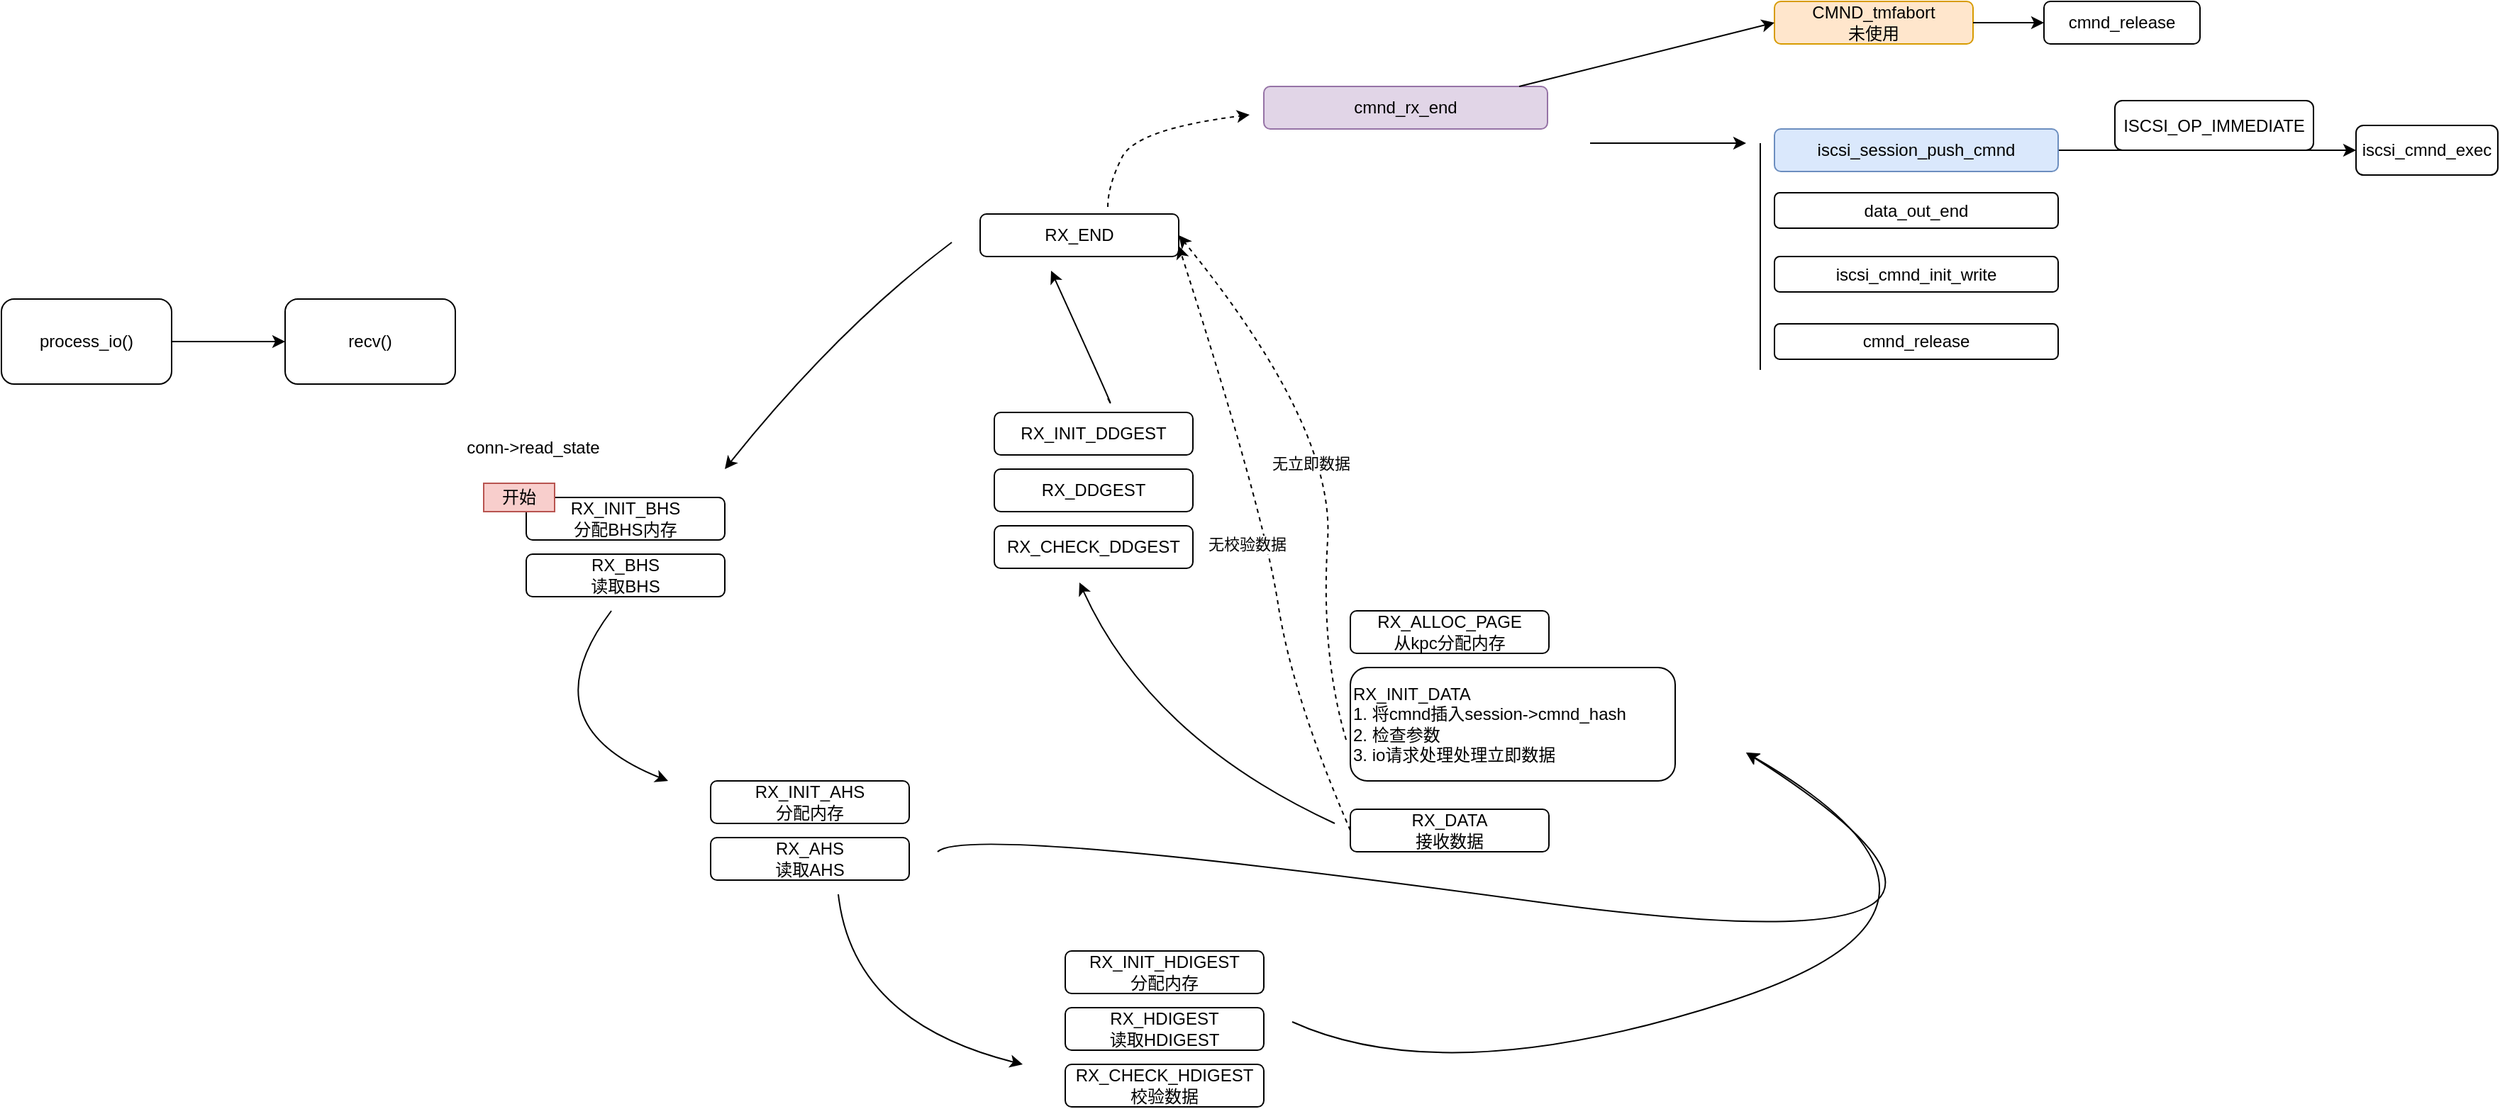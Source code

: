 <mxfile version="20.8.23" type="github">
  <diagram id="cpIiz0hkxJm84qq82TX_" name="第 1 页">
    <mxGraphModel dx="1194" dy="877" grid="1" gridSize="10" guides="1" tooltips="1" connect="1" arrows="1" fold="1" page="1" pageScale="1" pageWidth="827" pageHeight="1169" math="0" shadow="0">
      <root>
        <mxCell id="0" />
        <mxCell id="1" parent="0" />
        <mxCell id="Y4RRBgap4qox0ThQ7hxp-2" value="" style="edgeStyle=none;html=1;" edge="1" parent="1" source="Y4RRBgap4qox0ThQ7hxp-3" target="Y4RRBgap4qox0ThQ7hxp-4">
          <mxGeometry relative="1" as="geometry" />
        </mxCell>
        <mxCell id="Y4RRBgap4qox0ThQ7hxp-3" value="process_io()" style="rounded=1;whiteSpace=wrap;html=1;" vertex="1" parent="1">
          <mxGeometry x="150" y="210" width="120" height="60" as="geometry" />
        </mxCell>
        <mxCell id="Y4RRBgap4qox0ThQ7hxp-4" value="recv()" style="rounded=1;whiteSpace=wrap;html=1;" vertex="1" parent="1">
          <mxGeometry x="350" y="210" width="120" height="60" as="geometry" />
        </mxCell>
        <mxCell id="Y4RRBgap4qox0ThQ7hxp-5" value="conn-&amp;gt;read_state" style="text;html=1;strokeColor=none;fillColor=none;align=center;verticalAlign=middle;whiteSpace=wrap;rounded=0;" vertex="1" parent="1">
          <mxGeometry x="470" y="300" width="110" height="30" as="geometry" />
        </mxCell>
        <mxCell id="Y4RRBgap4qox0ThQ7hxp-6" value="RX_INIT_BHS&lt;br&gt;分配BHS内存" style="rounded=1;whiteSpace=wrap;html=1;" vertex="1" parent="1">
          <mxGeometry x="520" y="350" width="140" height="30" as="geometry" />
        </mxCell>
        <mxCell id="Y4RRBgap4qox0ThQ7hxp-7" value="RX_BHS&lt;br&gt;读取BHS" style="rounded=1;whiteSpace=wrap;html=1;" vertex="1" parent="1">
          <mxGeometry x="520" y="390" width="140" height="30" as="geometry" />
        </mxCell>
        <mxCell id="Y4RRBgap4qox0ThQ7hxp-8" value="RX_INIT_AHS&lt;br&gt;分配内存" style="rounded=1;whiteSpace=wrap;html=1;" vertex="1" parent="1">
          <mxGeometry x="650" y="550" width="140" height="30" as="geometry" />
        </mxCell>
        <mxCell id="Y4RRBgap4qox0ThQ7hxp-9" value="RX_AHS&lt;br&gt;读取AHS" style="rounded=1;whiteSpace=wrap;html=1;" vertex="1" parent="1">
          <mxGeometry x="650" y="590" width="140" height="30" as="geometry" />
        </mxCell>
        <mxCell id="Y4RRBgap4qox0ThQ7hxp-10" value="RX_INIT_HDIGEST&lt;br&gt;分配内存" style="rounded=1;whiteSpace=wrap;html=1;" vertex="1" parent="1">
          <mxGeometry x="900" y="670" width="140" height="30" as="geometry" />
        </mxCell>
        <mxCell id="Y4RRBgap4qox0ThQ7hxp-11" value="RX_HDIGEST&lt;br&gt;读取HDIGEST" style="rounded=1;whiteSpace=wrap;html=1;" vertex="1" parent="1">
          <mxGeometry x="900" y="710" width="140" height="30" as="geometry" />
        </mxCell>
        <mxCell id="Y4RRBgap4qox0ThQ7hxp-12" value="RX_CHECK_HDIGEST&lt;br&gt;校验数据" style="rounded=1;whiteSpace=wrap;html=1;" vertex="1" parent="1">
          <mxGeometry x="900" y="750" width="140" height="30" as="geometry" />
        </mxCell>
        <mxCell id="Y4RRBgap4qox0ThQ7hxp-13" value="" style="curved=1;endArrow=classic;html=1;" edge="1" parent="1">
          <mxGeometry width="50" height="50" relative="1" as="geometry">
            <mxPoint x="580" y="430" as="sourcePoint" />
            <mxPoint x="620" y="550" as="targetPoint" />
            <Array as="points">
              <mxPoint x="520" y="510" />
            </Array>
          </mxGeometry>
        </mxCell>
        <mxCell id="Y4RRBgap4qox0ThQ7hxp-14" value="" style="curved=1;endArrow=classic;html=1;" edge="1" parent="1">
          <mxGeometry width="50" height="50" relative="1" as="geometry">
            <mxPoint x="740" y="630" as="sourcePoint" />
            <mxPoint x="870" y="750" as="targetPoint" />
            <Array as="points">
              <mxPoint x="750" y="720" />
            </Array>
          </mxGeometry>
        </mxCell>
        <mxCell id="Y4RRBgap4qox0ThQ7hxp-18" value="" style="curved=1;endArrow=classic;html=1;" edge="1" parent="1">
          <mxGeometry width="50" height="50" relative="1" as="geometry">
            <mxPoint x="1060" y="720" as="sourcePoint" />
            <mxPoint x="1380" y="530" as="targetPoint" />
            <Array as="points">
              <mxPoint x="1170" y="770" />
              <mxPoint x="1570" y="640" />
            </Array>
          </mxGeometry>
        </mxCell>
        <mxCell id="Y4RRBgap4qox0ThQ7hxp-19" value="" style="group" vertex="1" connectable="0" parent="1">
          <mxGeometry x="1101" y="430" width="229" height="170" as="geometry" />
        </mxCell>
        <mxCell id="Y4RRBgap4qox0ThQ7hxp-15" value="RX_ALLOC_PAGE&lt;br&gt;从kpc分配内存" style="rounded=1;whiteSpace=wrap;html=1;" vertex="1" parent="Y4RRBgap4qox0ThQ7hxp-19">
          <mxGeometry width="140" height="30" as="geometry" />
        </mxCell>
        <mxCell id="Y4RRBgap4qox0ThQ7hxp-16" value="RX_INIT_DATA&lt;br&gt;1. 将cmnd插入session-&amp;gt;cmnd_hash&lt;br&gt;2. 检查参数&lt;br&gt;3. io请求处理处理立即数据" style="rounded=1;whiteSpace=wrap;html=1;align=left;" vertex="1" parent="Y4RRBgap4qox0ThQ7hxp-19">
          <mxGeometry y="40" width="229" height="80" as="geometry" />
        </mxCell>
        <mxCell id="Y4RRBgap4qox0ThQ7hxp-17" value="RX_DATA&lt;br&gt;接收数据" style="rounded=1;whiteSpace=wrap;html=1;" vertex="1" parent="Y4RRBgap4qox0ThQ7hxp-19">
          <mxGeometry y="140" width="140" height="30" as="geometry" />
        </mxCell>
        <mxCell id="Y4RRBgap4qox0ThQ7hxp-20" value="" style="curved=1;endArrow=classic;html=1;rounded=0;" edge="1" parent="1">
          <mxGeometry width="50" height="50" relative="1" as="geometry">
            <mxPoint x="810" y="600" as="sourcePoint" />
            <mxPoint x="1380" y="530" as="targetPoint" />
            <Array as="points">
              <mxPoint x="830" y="580" />
              <mxPoint x="1630" y="690" />
            </Array>
          </mxGeometry>
        </mxCell>
        <mxCell id="Y4RRBgap4qox0ThQ7hxp-24" value="" style="group" vertex="1" connectable="0" parent="1">
          <mxGeometry x="850" y="290" width="140" height="110" as="geometry" />
        </mxCell>
        <mxCell id="Y4RRBgap4qox0ThQ7hxp-21" value="RX_INIT_DDGEST" style="rounded=1;whiteSpace=wrap;html=1;" vertex="1" parent="Y4RRBgap4qox0ThQ7hxp-24">
          <mxGeometry width="140" height="30" as="geometry" />
        </mxCell>
        <mxCell id="Y4RRBgap4qox0ThQ7hxp-22" value="RX_DDGEST" style="rounded=1;whiteSpace=wrap;html=1;" vertex="1" parent="Y4RRBgap4qox0ThQ7hxp-24">
          <mxGeometry y="40" width="140" height="30" as="geometry" />
        </mxCell>
        <mxCell id="Y4RRBgap4qox0ThQ7hxp-23" value="RX_CHECK_DDGEST" style="rounded=1;whiteSpace=wrap;html=1;" vertex="1" parent="Y4RRBgap4qox0ThQ7hxp-24">
          <mxGeometry y="80" width="140" height="30" as="geometry" />
        </mxCell>
        <mxCell id="Y4RRBgap4qox0ThQ7hxp-25" value="RX_END" style="rounded=1;whiteSpace=wrap;html=1;" vertex="1" parent="1">
          <mxGeometry x="840" y="150" width="140" height="30" as="geometry" />
        </mxCell>
        <mxCell id="Y4RRBgap4qox0ThQ7hxp-26" value="" style="curved=1;endArrow=classic;html=1;rounded=0;exitX=-0.013;exitY=0.638;exitDx=0;exitDy=0;entryX=1;entryY=0.5;entryDx=0;entryDy=0;dashed=1;exitPerimeter=0;" edge="1" parent="1" source="Y4RRBgap4qox0ThQ7hxp-16" target="Y4RRBgap4qox0ThQ7hxp-25">
          <mxGeometry width="50" height="50" relative="1" as="geometry">
            <mxPoint x="1350" y="500" as="sourcePoint" />
            <mxPoint x="1620" y="410" as="targetPoint" />
            <Array as="points">
              <mxPoint x="1080" y="460" />
              <mxPoint x="1090" y="300" />
            </Array>
          </mxGeometry>
        </mxCell>
        <mxCell id="Y4RRBgap4qox0ThQ7hxp-27" value="无立即数据" style="edgeLabel;html=1;align=center;verticalAlign=middle;resizable=0;points=[];" vertex="1" connectable="0" parent="Y4RRBgap4qox0ThQ7hxp-26">
          <mxGeometry x="-0.009" y="16" relative="1" as="geometry">
            <mxPoint as="offset" />
          </mxGeometry>
        </mxCell>
        <mxCell id="Y4RRBgap4qox0ThQ7hxp-29" value="" style="curved=1;endArrow=classic;html=1;rounded=0;exitX=0;exitY=0.5;exitDx=0;exitDy=0;entryX=1;entryY=0.75;entryDx=0;entryDy=0;dashed=1;" edge="1" parent="1" source="Y4RRBgap4qox0ThQ7hxp-17" target="Y4RRBgap4qox0ThQ7hxp-25">
          <mxGeometry width="50" height="50" relative="1" as="geometry">
            <mxPoint x="1108" y="531" as="sourcePoint" />
            <mxPoint x="990" y="175" as="targetPoint" />
            <Array as="points">
              <mxPoint x="1060" y="490" />
              <mxPoint x="1040" y="360" />
            </Array>
          </mxGeometry>
        </mxCell>
        <mxCell id="Y4RRBgap4qox0ThQ7hxp-30" value="无校验数据" style="edgeLabel;html=1;align=center;verticalAlign=middle;resizable=0;points=[];" vertex="1" connectable="0" parent="Y4RRBgap4qox0ThQ7hxp-29">
          <mxGeometry x="-0.009" y="16" relative="1" as="geometry">
            <mxPoint as="offset" />
          </mxGeometry>
        </mxCell>
        <mxCell id="Y4RRBgap4qox0ThQ7hxp-31" value="" style="curved=1;endArrow=classic;html=1;" edge="1" parent="1">
          <mxGeometry width="50" height="50" relative="1" as="geometry">
            <mxPoint x="1090" y="580" as="sourcePoint" />
            <mxPoint x="910" y="410" as="targetPoint" />
            <Array as="points">
              <mxPoint x="960" y="520" />
            </Array>
          </mxGeometry>
        </mxCell>
        <mxCell id="Y4RRBgap4qox0ThQ7hxp-32" value="" style="curved=1;endArrow=classic;html=1;" edge="1" parent="1">
          <mxGeometry width="50" height="50" relative="1" as="geometry">
            <mxPoint x="930" y="280" as="sourcePoint" />
            <mxPoint x="890" y="190" as="targetPoint" />
            <Array as="points">
              <mxPoint x="940" y="300" />
            </Array>
          </mxGeometry>
        </mxCell>
        <mxCell id="Y4RRBgap4qox0ThQ7hxp-33" value="" style="curved=1;endArrow=classic;html=1;" edge="1" parent="1">
          <mxGeometry width="50" height="50" relative="1" as="geometry">
            <mxPoint x="820" y="170" as="sourcePoint" />
            <mxPoint x="660" y="330" as="targetPoint" />
            <Array as="points">
              <mxPoint x="740" y="230" />
            </Array>
          </mxGeometry>
        </mxCell>
        <mxCell id="Y4RRBgap4qox0ThQ7hxp-34" value="开始" style="rounded=0;whiteSpace=wrap;html=1;fillColor=#f8cecc;strokeColor=#b85450;" vertex="1" parent="1">
          <mxGeometry x="490" y="340" width="50" height="20" as="geometry" />
        </mxCell>
        <mxCell id="Y4RRBgap4qox0ThQ7hxp-35" value="cmnd_rx_end" style="rounded=1;whiteSpace=wrap;html=1;fillColor=#e1d5e7;strokeColor=#9673a6;" vertex="1" parent="1">
          <mxGeometry x="1040" y="60" width="200" height="30" as="geometry" />
        </mxCell>
        <mxCell id="Y4RRBgap4qox0ThQ7hxp-37" value="" style="curved=1;endArrow=classic;html=1;rounded=0;dashed=1;exitX=0.643;exitY=-0.167;exitDx=0;exitDy=0;exitPerimeter=0;" edge="1" parent="1" source="Y4RRBgap4qox0ThQ7hxp-25">
          <mxGeometry width="50" height="50" relative="1" as="geometry">
            <mxPoint x="950" y="140" as="sourcePoint" />
            <mxPoint x="1030" y="80" as="targetPoint" />
            <Array as="points">
              <mxPoint x="930" y="130" />
              <mxPoint x="950" y="90" />
            </Array>
          </mxGeometry>
        </mxCell>
        <mxCell id="Y4RRBgap4qox0ThQ7hxp-38" value="CMND_tmfabort&lt;br&gt;未使用" style="rounded=1;whiteSpace=wrap;html=1;fillColor=#ffe6cc;strokeColor=#d79b00;" vertex="1" parent="1">
          <mxGeometry x="1400" width="140" height="30" as="geometry" />
        </mxCell>
        <mxCell id="Y4RRBgap4qox0ThQ7hxp-40" value="cmnd_release" style="rounded=1;whiteSpace=wrap;html=1;" vertex="1" parent="1">
          <mxGeometry x="1590" width="110" height="30" as="geometry" />
        </mxCell>
        <mxCell id="Y4RRBgap4qox0ThQ7hxp-41" value="" style="endArrow=classic;html=1;rounded=0;entryX=0;entryY=0.5;entryDx=0;entryDy=0;" edge="1" parent="1" target="Y4RRBgap4qox0ThQ7hxp-38">
          <mxGeometry width="50" height="50" relative="1" as="geometry">
            <mxPoint x="1220" y="60" as="sourcePoint" />
            <mxPoint x="1280" y="20" as="targetPoint" />
          </mxGeometry>
        </mxCell>
        <mxCell id="Y4RRBgap4qox0ThQ7hxp-42" value="" style="endArrow=classic;html=1;rounded=0;entryX=0;entryY=0.5;entryDx=0;entryDy=0;" edge="1" parent="1" target="Y4RRBgap4qox0ThQ7hxp-40">
          <mxGeometry width="50" height="50" relative="1" as="geometry">
            <mxPoint x="1540" y="15" as="sourcePoint" />
            <mxPoint x="1600" y="-20" as="targetPoint" />
          </mxGeometry>
        </mxCell>
        <mxCell id="Y4RRBgap4qox0ThQ7hxp-55" value="" style="edgeStyle=orthogonalEdgeStyle;rounded=0;orthogonalLoop=1;jettySize=auto;html=1;" edge="1" parent="1" source="Y4RRBgap4qox0ThQ7hxp-45" target="Y4RRBgap4qox0ThQ7hxp-54">
          <mxGeometry relative="1" as="geometry" />
        </mxCell>
        <mxCell id="Y4RRBgap4qox0ThQ7hxp-45" value="iscsi_session_push_cmnd" style="rounded=1;whiteSpace=wrap;html=1;fillColor=#dae8fc;strokeColor=#6c8ebf;" vertex="1" parent="1">
          <mxGeometry x="1400" y="90" width="200" height="30" as="geometry" />
        </mxCell>
        <mxCell id="Y4RRBgap4qox0ThQ7hxp-47" value="" style="endArrow=none;html=1;rounded=0;" edge="1" parent="1">
          <mxGeometry width="50" height="50" relative="1" as="geometry">
            <mxPoint x="1390" y="260" as="sourcePoint" />
            <mxPoint x="1390" y="100" as="targetPoint" />
          </mxGeometry>
        </mxCell>
        <mxCell id="Y4RRBgap4qox0ThQ7hxp-48" value="" style="endArrow=classic;html=1;rounded=0;" edge="1" parent="1">
          <mxGeometry width="50" height="50" relative="1" as="geometry">
            <mxPoint x="1270" y="100" as="sourcePoint" />
            <mxPoint x="1380" y="100" as="targetPoint" />
          </mxGeometry>
        </mxCell>
        <mxCell id="Y4RRBgap4qox0ThQ7hxp-49" value="data_out_end" style="rounded=1;whiteSpace=wrap;html=1;" vertex="1" parent="1">
          <mxGeometry x="1400" y="135" width="200" height="25" as="geometry" />
        </mxCell>
        <mxCell id="Y4RRBgap4qox0ThQ7hxp-50" value="iscsi_cmnd_init_write" style="rounded=1;whiteSpace=wrap;html=1;" vertex="1" parent="1">
          <mxGeometry x="1400" y="180" width="200" height="25" as="geometry" />
        </mxCell>
        <mxCell id="Y4RRBgap4qox0ThQ7hxp-51" value="cmnd_release" style="rounded=1;whiteSpace=wrap;html=1;" vertex="1" parent="1">
          <mxGeometry x="1400" y="227.5" width="200" height="25" as="geometry" />
        </mxCell>
        <mxCell id="Y4RRBgap4qox0ThQ7hxp-54" value="iscsi_cmnd_exec" style="whiteSpace=wrap;html=1;rounded=1;" vertex="1" parent="1">
          <mxGeometry x="1810" y="87.5" width="100" height="35" as="geometry" />
        </mxCell>
        <mxCell id="Y4RRBgap4qox0ThQ7hxp-56" value="ISCSI_OP_IMMEDIATE" style="whiteSpace=wrap;html=1;rounded=1;" vertex="1" parent="1">
          <mxGeometry x="1640" y="70" width="140" height="35" as="geometry" />
        </mxCell>
      </root>
    </mxGraphModel>
  </diagram>
</mxfile>

